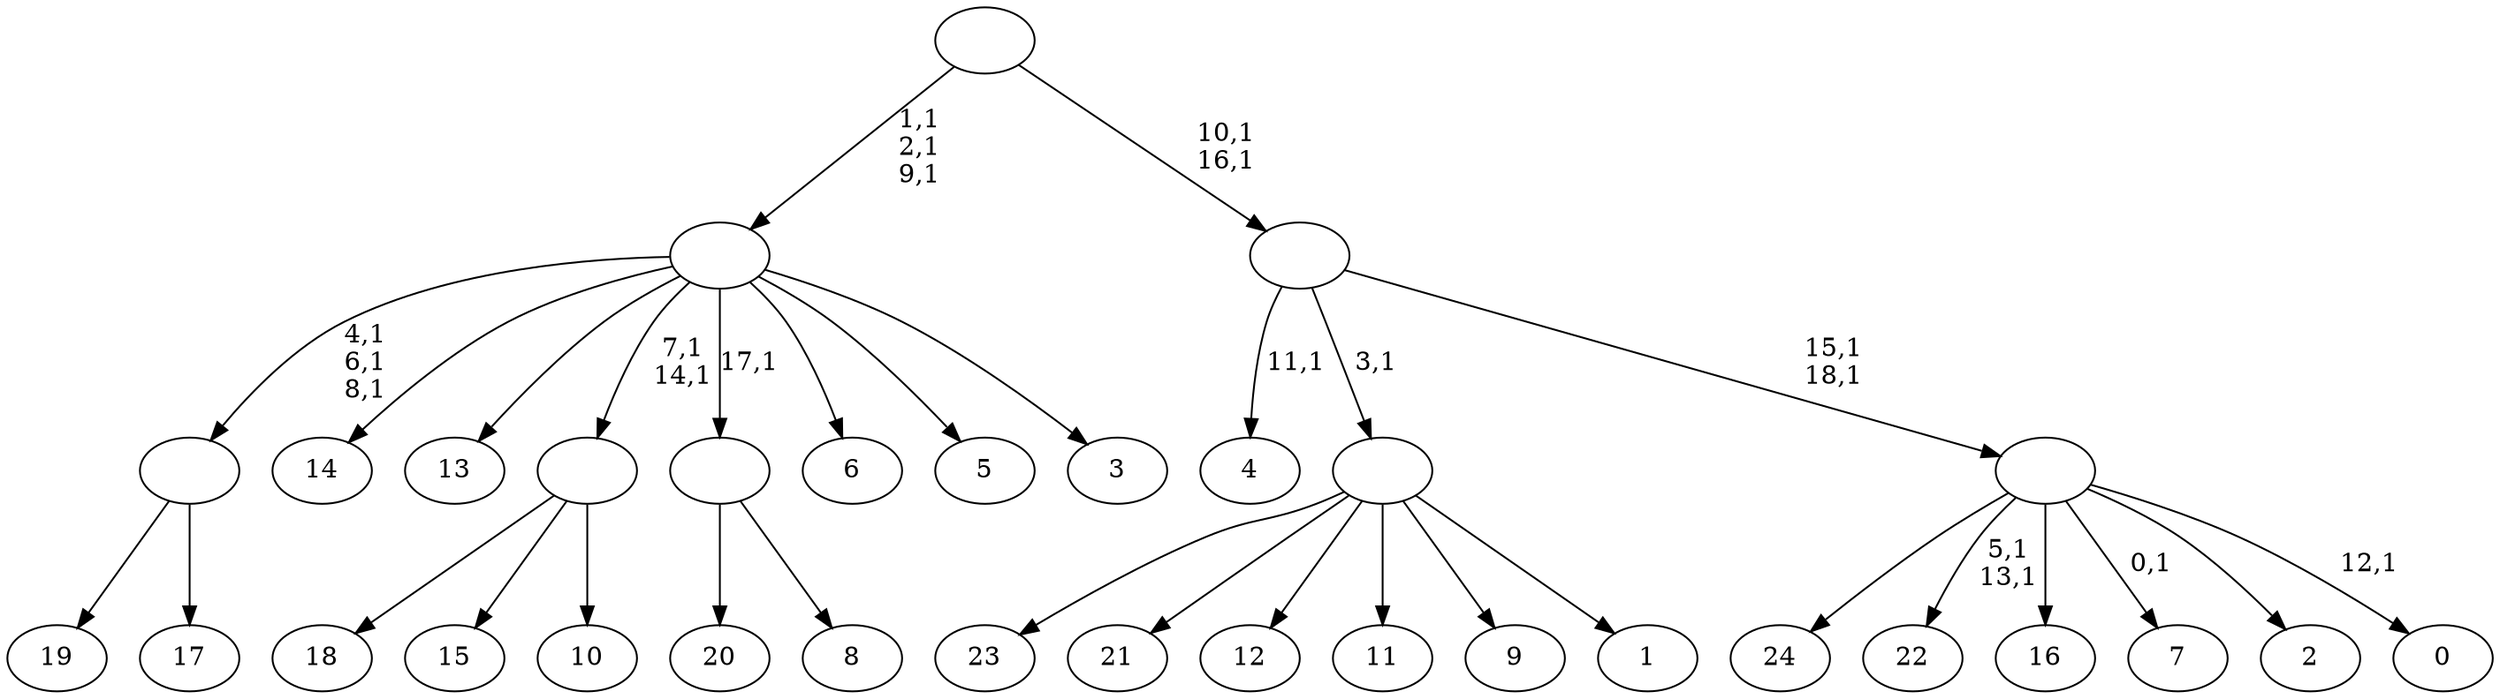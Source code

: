 digraph T {
	44 [label="24"]
	43 [label="23"]
	42 [label="22"]
	39 [label="21"]
	38 [label="20"]
	37 [label="19"]
	36 [label="18"]
	35 [label="17"]
	34 [label=""]
	31 [label="16"]
	30 [label="15"]
	29 [label="14"]
	28 [label="13"]
	27 [label="12"]
	26 [label="11"]
	25 [label="10"]
	24 [label=""]
	22 [label="9"]
	21 [label="8"]
	20 [label=""]
	19 [label="7"]
	17 [label="6"]
	16 [label="5"]
	15 [label="4"]
	13 [label="3"]
	12 [label=""]
	9 [label="2"]
	8 [label="1"]
	7 [label=""]
	6 [label="0"]
	4 [label=""]
	2 [label=""]
	0 [label=""]
	34 -> 37 [label=""]
	34 -> 35 [label=""]
	24 -> 36 [label=""]
	24 -> 30 [label=""]
	24 -> 25 [label=""]
	20 -> 38 [label=""]
	20 -> 21 [label=""]
	12 -> 24 [label="7,1\n14,1"]
	12 -> 34 [label="4,1\n6,1\n8,1"]
	12 -> 29 [label=""]
	12 -> 28 [label=""]
	12 -> 20 [label="17,1"]
	12 -> 17 [label=""]
	12 -> 16 [label=""]
	12 -> 13 [label=""]
	7 -> 43 [label=""]
	7 -> 39 [label=""]
	7 -> 27 [label=""]
	7 -> 26 [label=""]
	7 -> 22 [label=""]
	7 -> 8 [label=""]
	4 -> 6 [label="12,1"]
	4 -> 19 [label="0,1"]
	4 -> 42 [label="5,1\n13,1"]
	4 -> 44 [label=""]
	4 -> 31 [label=""]
	4 -> 9 [label=""]
	2 -> 4 [label="15,1\n18,1"]
	2 -> 15 [label="11,1"]
	2 -> 7 [label="3,1"]
	0 -> 2 [label="10,1\n16,1"]
	0 -> 12 [label="1,1\n2,1\n9,1"]
}

